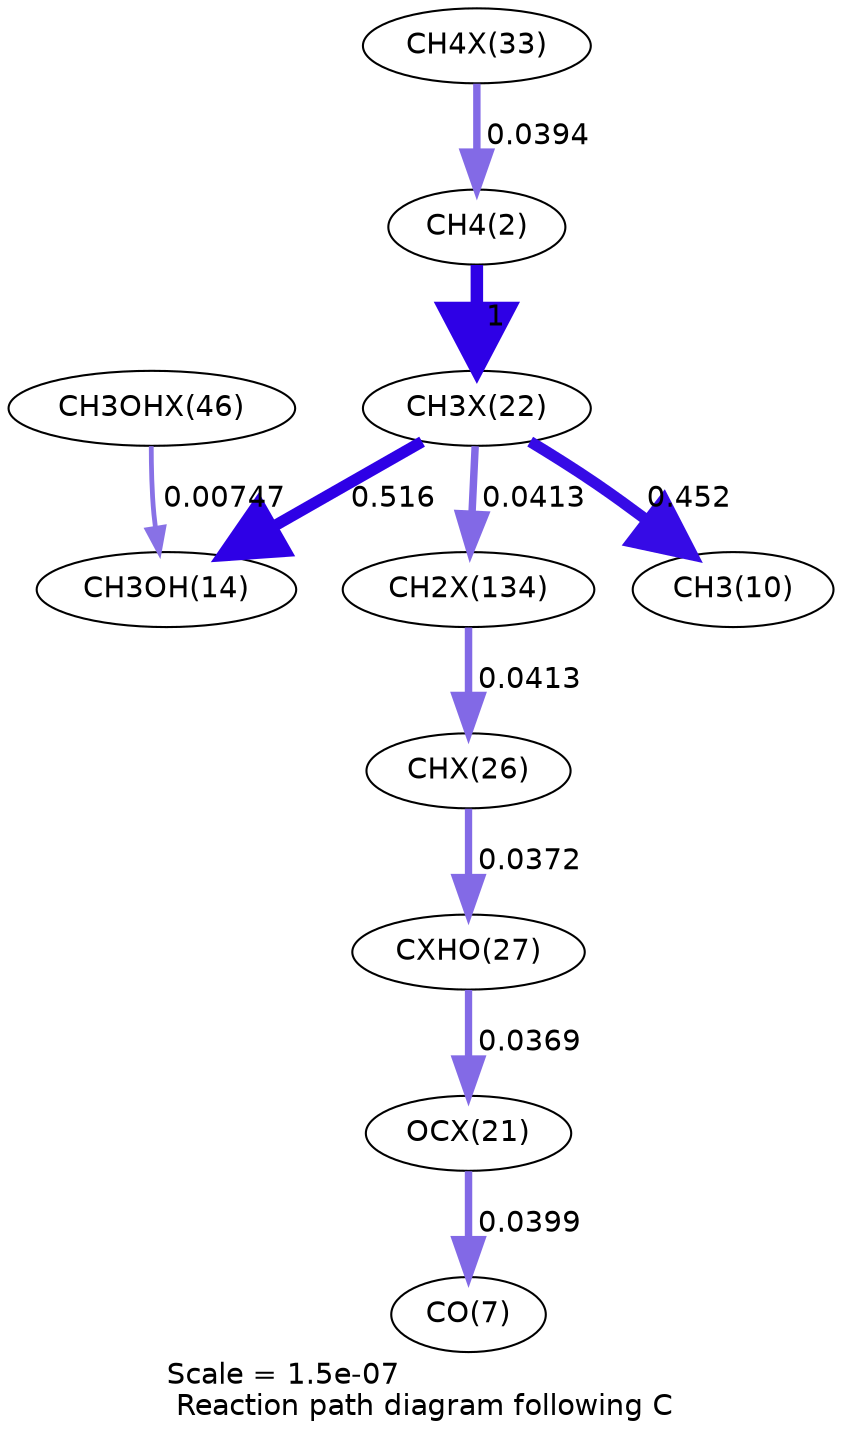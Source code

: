 digraph reaction_paths {
center=1;
s36 -> s4[fontname="Helvetica", penwidth=3.56, arrowsize=1.78, color="0.7, 0.539, 0.9"
, label=" 0.0394"];
s4 -> s32[fontname="Helvetica", penwidth=6, arrowsize=3, color="0.7, 1.5, 0.9"
, label=" 1"];
s32 -> s12[fontname="Helvetica", penwidth=5.4, arrowsize=2.7, color="0.7, 0.952, 0.9"
, label=" 0.452"];
s32 -> s16[fontname="Helvetica", penwidth=5.5, arrowsize=2.75, color="0.7, 1.02, 0.9"
, label=" 0.516"];
s32 -> s44[fontname="Helvetica", penwidth=3.59, arrowsize=1.8, color="0.7, 0.541, 0.9"
, label=" 0.0413"];
s43 -> s16[fontname="Helvetica", penwidth=2.3, arrowsize=1.15, color="0.7, 0.507, 0.9"
, label=" 0.00747"];
s44 -> s34[fontname="Helvetica", penwidth=3.59, arrowsize=1.8, color="0.7, 0.541, 0.9"
, label=" 0.0413"];
s34 -> s35[fontname="Helvetica", penwidth=3.51, arrowsize=1.76, color="0.7, 0.537, 0.9"
, label=" 0.0372"];
s35 -> s31[fontname="Helvetica", penwidth=3.51, arrowsize=1.75, color="0.7, 0.537, 0.9"
, label=" 0.0369"];
s31 -> s9[fontname="Helvetica", penwidth=3.57, arrowsize=1.78, color="0.7, 0.54, 0.9"
, label=" 0.0399"];
s4 [ fontname="Helvetica", label="CH4(2)"];
s9 [ fontname="Helvetica", label="CO(7)"];
s12 [ fontname="Helvetica", label="CH3(10)"];
s16 [ fontname="Helvetica", label="CH3OH(14)"];
s31 [ fontname="Helvetica", label="OCX(21)"];
s32 [ fontname="Helvetica", label="CH3X(22)"];
s34 [ fontname="Helvetica", label="CHX(26)"];
s35 [ fontname="Helvetica", label="CXHO(27)"];
s36 [ fontname="Helvetica", label="CH4X(33)"];
s43 [ fontname="Helvetica", label="CH3OHX(46)"];
s44 [ fontname="Helvetica", label="CH2X(134)"];
 label = "Scale = 1.5e-07\l Reaction path diagram following C";
 fontname = "Helvetica";
}
